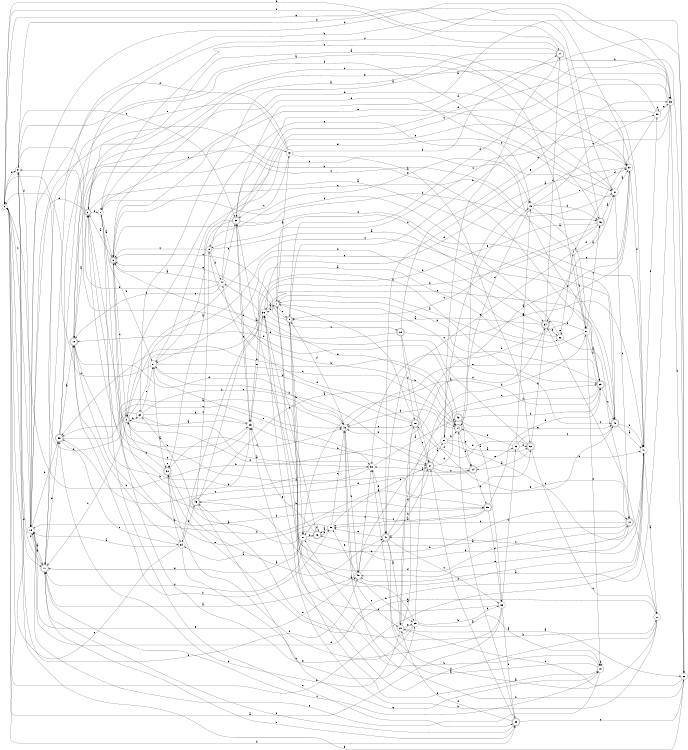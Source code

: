 digraph n50_8 {
__start0 [label="" shape="none"];

rankdir=LR;
size="8,5";

s0 [style="filled", color="black", fillcolor="white" shape="circle", label="0"];
s1 [style="filled", color="black", fillcolor="white" shape="circle", label="1"];
s2 [style="rounded,filled", color="black", fillcolor="white" shape="doublecircle", label="2"];
s3 [style="rounded,filled", color="black", fillcolor="white" shape="doublecircle", label="3"];
s4 [style="filled", color="black", fillcolor="white" shape="circle", label="4"];
s5 [style="rounded,filled", color="black", fillcolor="white" shape="doublecircle", label="5"];
s6 [style="rounded,filled", color="black", fillcolor="white" shape="doublecircle", label="6"];
s7 [style="filled", color="black", fillcolor="white" shape="circle", label="7"];
s8 [style="filled", color="black", fillcolor="white" shape="circle", label="8"];
s9 [style="filled", color="black", fillcolor="white" shape="circle", label="9"];
s10 [style="rounded,filled", color="black", fillcolor="white" shape="doublecircle", label="10"];
s11 [style="rounded,filled", color="black", fillcolor="white" shape="doublecircle", label="11"];
s12 [style="rounded,filled", color="black", fillcolor="white" shape="doublecircle", label="12"];
s13 [style="filled", color="black", fillcolor="white" shape="circle", label="13"];
s14 [style="rounded,filled", color="black", fillcolor="white" shape="doublecircle", label="14"];
s15 [style="filled", color="black", fillcolor="white" shape="circle", label="15"];
s16 [style="rounded,filled", color="black", fillcolor="white" shape="doublecircle", label="16"];
s17 [style="rounded,filled", color="black", fillcolor="white" shape="doublecircle", label="17"];
s18 [style="rounded,filled", color="black", fillcolor="white" shape="doublecircle", label="18"];
s19 [style="filled", color="black", fillcolor="white" shape="circle", label="19"];
s20 [style="filled", color="black", fillcolor="white" shape="circle", label="20"];
s21 [style="filled", color="black", fillcolor="white" shape="circle", label="21"];
s22 [style="filled", color="black", fillcolor="white" shape="circle", label="22"];
s23 [style="rounded,filled", color="black", fillcolor="white" shape="doublecircle", label="23"];
s24 [style="rounded,filled", color="black", fillcolor="white" shape="doublecircle", label="24"];
s25 [style="filled", color="black", fillcolor="white" shape="circle", label="25"];
s26 [style="filled", color="black", fillcolor="white" shape="circle", label="26"];
s27 [style="rounded,filled", color="black", fillcolor="white" shape="doublecircle", label="27"];
s28 [style="rounded,filled", color="black", fillcolor="white" shape="doublecircle", label="28"];
s29 [style="filled", color="black", fillcolor="white" shape="circle", label="29"];
s30 [style="rounded,filled", color="black", fillcolor="white" shape="doublecircle", label="30"];
s31 [style="filled", color="black", fillcolor="white" shape="circle", label="31"];
s32 [style="filled", color="black", fillcolor="white" shape="circle", label="32"];
s33 [style="filled", color="black", fillcolor="white" shape="circle", label="33"];
s34 [style="rounded,filled", color="black", fillcolor="white" shape="doublecircle", label="34"];
s35 [style="filled", color="black", fillcolor="white" shape="circle", label="35"];
s36 [style="rounded,filled", color="black", fillcolor="white" shape="doublecircle", label="36"];
s37 [style="filled", color="black", fillcolor="white" shape="circle", label="37"];
s38 [style="filled", color="black", fillcolor="white" shape="circle", label="38"];
s39 [style="filled", color="black", fillcolor="white" shape="circle", label="39"];
s40 [style="filled", color="black", fillcolor="white" shape="circle", label="40"];
s41 [style="filled", color="black", fillcolor="white" shape="circle", label="41"];
s42 [style="filled", color="black", fillcolor="white" shape="circle", label="42"];
s43 [style="rounded,filled", color="black", fillcolor="white" shape="doublecircle", label="43"];
s44 [style="filled", color="black", fillcolor="white" shape="circle", label="44"];
s45 [style="rounded,filled", color="black", fillcolor="white" shape="doublecircle", label="45"];
s46 [style="rounded,filled", color="black", fillcolor="white" shape="doublecircle", label="46"];
s47 [style="rounded,filled", color="black", fillcolor="white" shape="doublecircle", label="47"];
s48 [style="rounded,filled", color="black", fillcolor="white" shape="doublecircle", label="48"];
s49 [style="filled", color="black", fillcolor="white" shape="circle", label="49"];
s50 [style="filled", color="black", fillcolor="white" shape="circle", label="50"];
s51 [style="filled", color="black", fillcolor="white" shape="circle", label="51"];
s52 [style="rounded,filled", color="black", fillcolor="white" shape="doublecircle", label="52"];
s53 [style="filled", color="black", fillcolor="white" shape="circle", label="53"];
s54 [style="filled", color="black", fillcolor="white" shape="circle", label="54"];
s55 [style="rounded,filled", color="black", fillcolor="white" shape="doublecircle", label="55"];
s56 [style="filled", color="black", fillcolor="white" shape="circle", label="56"];
s57 [style="filled", color="black", fillcolor="white" shape="circle", label="57"];
s58 [style="rounded,filled", color="black", fillcolor="white" shape="doublecircle", label="58"];
s59 [style="rounded,filled", color="black", fillcolor="white" shape="doublecircle", label="59"];
s60 [style="filled", color="black", fillcolor="white" shape="circle", label="60"];
s61 [style="filled", color="black", fillcolor="white" shape="circle", label="61"];
s0 -> s17 [label="a"];
s0 -> s58 [label="b"];
s0 -> s19 [label="c"];
s0 -> s11 [label="d"];
s0 -> s9 [label="e"];
s1 -> s6 [label="a"];
s1 -> s61 [label="b"];
s1 -> s58 [label="c"];
s1 -> s31 [label="d"];
s1 -> s41 [label="e"];
s2 -> s32 [label="a"];
s2 -> s60 [label="b"];
s2 -> s11 [label="c"];
s2 -> s50 [label="d"];
s2 -> s15 [label="e"];
s3 -> s41 [label="a"];
s3 -> s25 [label="b"];
s3 -> s13 [label="c"];
s3 -> s1 [label="d"];
s3 -> s19 [label="e"];
s4 -> s31 [label="a"];
s4 -> s57 [label="b"];
s4 -> s6 [label="c"];
s4 -> s46 [label="d"];
s4 -> s47 [label="e"];
s5 -> s29 [label="a"];
s5 -> s51 [label="b"];
s5 -> s6 [label="c"];
s5 -> s33 [label="d"];
s5 -> s6 [label="e"];
s6 -> s3 [label="a"];
s6 -> s55 [label="b"];
s6 -> s2 [label="c"];
s6 -> s48 [label="d"];
s6 -> s31 [label="e"];
s7 -> s13 [label="a"];
s7 -> s35 [label="b"];
s7 -> s48 [label="c"];
s7 -> s41 [label="d"];
s7 -> s5 [label="e"];
s8 -> s34 [label="a"];
s8 -> s14 [label="b"];
s8 -> s6 [label="c"];
s8 -> s44 [label="d"];
s8 -> s37 [label="e"];
s9 -> s57 [label="a"];
s9 -> s37 [label="b"];
s9 -> s36 [label="c"];
s9 -> s19 [label="d"];
s9 -> s49 [label="e"];
s10 -> s3 [label="a"];
s10 -> s25 [label="b"];
s10 -> s46 [label="c"];
s10 -> s55 [label="d"];
s10 -> s42 [label="e"];
s11 -> s19 [label="a"];
s11 -> s58 [label="b"];
s11 -> s40 [label="c"];
s11 -> s9 [label="d"];
s11 -> s59 [label="e"];
s12 -> s16 [label="a"];
s12 -> s36 [label="b"];
s12 -> s56 [label="c"];
s12 -> s45 [label="d"];
s12 -> s49 [label="e"];
s13 -> s52 [label="a"];
s13 -> s17 [label="b"];
s13 -> s36 [label="c"];
s13 -> s19 [label="d"];
s13 -> s11 [label="e"];
s14 -> s37 [label="a"];
s14 -> s59 [label="b"];
s14 -> s24 [label="c"];
s14 -> s42 [label="d"];
s14 -> s44 [label="e"];
s15 -> s57 [label="a"];
s15 -> s46 [label="b"];
s15 -> s38 [label="c"];
s15 -> s14 [label="d"];
s15 -> s37 [label="e"];
s16 -> s60 [label="a"];
s16 -> s56 [label="b"];
s16 -> s35 [label="c"];
s16 -> s16 [label="d"];
s16 -> s25 [label="e"];
s17 -> s6 [label="a"];
s17 -> s33 [label="b"];
s17 -> s1 [label="c"];
s17 -> s21 [label="d"];
s17 -> s0 [label="e"];
s18 -> s37 [label="a"];
s18 -> s42 [label="b"];
s18 -> s27 [label="c"];
s18 -> s61 [label="d"];
s18 -> s44 [label="e"];
s19 -> s11 [label="a"];
s19 -> s59 [label="b"];
s19 -> s23 [label="c"];
s19 -> s33 [label="d"];
s19 -> s49 [label="e"];
s20 -> s26 [label="a"];
s20 -> s59 [label="b"];
s20 -> s23 [label="c"];
s20 -> s18 [label="d"];
s20 -> s29 [label="e"];
s21 -> s52 [label="a"];
s21 -> s14 [label="b"];
s21 -> s49 [label="c"];
s21 -> s41 [label="d"];
s21 -> s15 [label="e"];
s22 -> s50 [label="a"];
s22 -> s35 [label="b"];
s22 -> s34 [label="c"];
s22 -> s25 [label="d"];
s22 -> s30 [label="e"];
s23 -> s51 [label="a"];
s23 -> s7 [label="b"];
s23 -> s48 [label="c"];
s23 -> s21 [label="d"];
s23 -> s42 [label="e"];
s24 -> s50 [label="a"];
s24 -> s0 [label="b"];
s24 -> s55 [label="c"];
s24 -> s2 [label="d"];
s24 -> s53 [label="e"];
s25 -> s2 [label="a"];
s25 -> s27 [label="b"];
s25 -> s3 [label="c"];
s25 -> s36 [label="d"];
s25 -> s35 [label="e"];
s26 -> s36 [label="a"];
s26 -> s42 [label="b"];
s26 -> s20 [label="c"];
s26 -> s36 [label="d"];
s26 -> s9 [label="e"];
s27 -> s21 [label="a"];
s27 -> s47 [label="b"];
s27 -> s24 [label="c"];
s27 -> s43 [label="d"];
s27 -> s12 [label="e"];
s28 -> s6 [label="a"];
s28 -> s27 [label="b"];
s28 -> s33 [label="c"];
s28 -> s18 [label="d"];
s28 -> s41 [label="e"];
s29 -> s40 [label="a"];
s29 -> s39 [label="b"];
s29 -> s30 [label="c"];
s29 -> s57 [label="d"];
s29 -> s45 [label="e"];
s30 -> s47 [label="a"];
s30 -> s2 [label="b"];
s30 -> s42 [label="c"];
s30 -> s54 [label="d"];
s30 -> s30 [label="e"];
s31 -> s37 [label="a"];
s31 -> s11 [label="b"];
s31 -> s12 [label="c"];
s31 -> s3 [label="d"];
s31 -> s8 [label="e"];
s32 -> s12 [label="a"];
s32 -> s2 [label="b"];
s32 -> s4 [label="c"];
s32 -> s1 [label="d"];
s32 -> s32 [label="e"];
s33 -> s49 [label="a"];
s33 -> s26 [label="b"];
s33 -> s7 [label="c"];
s33 -> s10 [label="d"];
s33 -> s47 [label="e"];
s34 -> s5 [label="a"];
s34 -> s32 [label="b"];
s34 -> s17 [label="c"];
s34 -> s20 [label="d"];
s34 -> s61 [label="e"];
s35 -> s7 [label="a"];
s35 -> s54 [label="b"];
s35 -> s28 [label="c"];
s35 -> s37 [label="d"];
s35 -> s48 [label="e"];
s36 -> s30 [label="a"];
s36 -> s31 [label="b"];
s36 -> s25 [label="c"];
s36 -> s26 [label="d"];
s36 -> s61 [label="e"];
s37 -> s3 [label="a"];
s37 -> s50 [label="b"];
s37 -> s10 [label="c"];
s37 -> s41 [label="d"];
s37 -> s34 [label="e"];
s38 -> s60 [label="a"];
s38 -> s5 [label="b"];
s38 -> s38 [label="c"];
s38 -> s4 [label="d"];
s38 -> s33 [label="e"];
s39 -> s0 [label="a"];
s39 -> s53 [label="b"];
s39 -> s35 [label="c"];
s39 -> s58 [label="d"];
s39 -> s6 [label="e"];
s40 -> s51 [label="a"];
s40 -> s5 [label="b"];
s40 -> s19 [label="c"];
s40 -> s40 [label="d"];
s40 -> s7 [label="e"];
s41 -> s22 [label="a"];
s41 -> s0 [label="b"];
s41 -> s47 [label="c"];
s41 -> s38 [label="d"];
s41 -> s19 [label="e"];
s42 -> s59 [label="a"];
s42 -> s49 [label="b"];
s42 -> s18 [label="c"];
s42 -> s5 [label="d"];
s42 -> s20 [label="e"];
s43 -> s39 [label="a"];
s43 -> s23 [label="b"];
s43 -> s24 [label="c"];
s43 -> s10 [label="d"];
s43 -> s48 [label="e"];
s44 -> s6 [label="a"];
s44 -> s9 [label="b"];
s44 -> s33 [label="c"];
s44 -> s10 [label="d"];
s44 -> s36 [label="e"];
s45 -> s14 [label="a"];
s45 -> s23 [label="b"];
s45 -> s8 [label="c"];
s45 -> s52 [label="d"];
s45 -> s40 [label="e"];
s46 -> s31 [label="a"];
s46 -> s35 [label="b"];
s46 -> s5 [label="c"];
s46 -> s25 [label="d"];
s46 -> s0 [label="e"];
s47 -> s20 [label="a"];
s47 -> s22 [label="b"];
s47 -> s39 [label="c"];
s47 -> s27 [label="d"];
s47 -> s56 [label="e"];
s48 -> s41 [label="a"];
s48 -> s8 [label="b"];
s48 -> s2 [label="c"];
s48 -> s7 [label="d"];
s48 -> s41 [label="e"];
s49 -> s11 [label="a"];
s49 -> s29 [label="b"];
s49 -> s50 [label="c"];
s49 -> s47 [label="d"];
s49 -> s56 [label="e"];
s50 -> s43 [label="a"];
s50 -> s3 [label="b"];
s50 -> s59 [label="c"];
s50 -> s47 [label="d"];
s50 -> s61 [label="e"];
s51 -> s54 [label="a"];
s51 -> s12 [label="b"];
s51 -> s11 [label="c"];
s51 -> s16 [label="d"];
s51 -> s11 [label="e"];
s52 -> s24 [label="a"];
s52 -> s34 [label="b"];
s52 -> s22 [label="c"];
s52 -> s9 [label="d"];
s52 -> s18 [label="e"];
s53 -> s15 [label="a"];
s53 -> s41 [label="b"];
s53 -> s48 [label="c"];
s53 -> s52 [label="d"];
s53 -> s14 [label="e"];
s54 -> s19 [label="a"];
s54 -> s10 [label="b"];
s54 -> s29 [label="c"];
s54 -> s45 [label="d"];
s54 -> s0 [label="e"];
s55 -> s56 [label="a"];
s55 -> s19 [label="b"];
s55 -> s51 [label="c"];
s55 -> s39 [label="d"];
s55 -> s23 [label="e"];
s56 -> s16 [label="a"];
s56 -> s10 [label="b"];
s56 -> s42 [label="c"];
s56 -> s27 [label="d"];
s56 -> s1 [label="e"];
s57 -> s7 [label="a"];
s57 -> s23 [label="b"];
s57 -> s46 [label="c"];
s57 -> s34 [label="d"];
s57 -> s40 [label="e"];
s58 -> s27 [label="a"];
s58 -> s14 [label="b"];
s58 -> s26 [label="c"];
s58 -> s20 [label="d"];
s58 -> s11 [label="e"];
s59 -> s10 [label="a"];
s59 -> s23 [label="b"];
s59 -> s42 [label="c"];
s59 -> s46 [label="d"];
s59 -> s54 [label="e"];
s60 -> s50 [label="a"];
s60 -> s25 [label="b"];
s60 -> s42 [label="c"];
s60 -> s0 [label="d"];
s60 -> s61 [label="e"];
s61 -> s30 [label="a"];
s61 -> s27 [label="b"];
s61 -> s14 [label="c"];
s61 -> s0 [label="d"];
s61 -> s15 [label="e"];

}